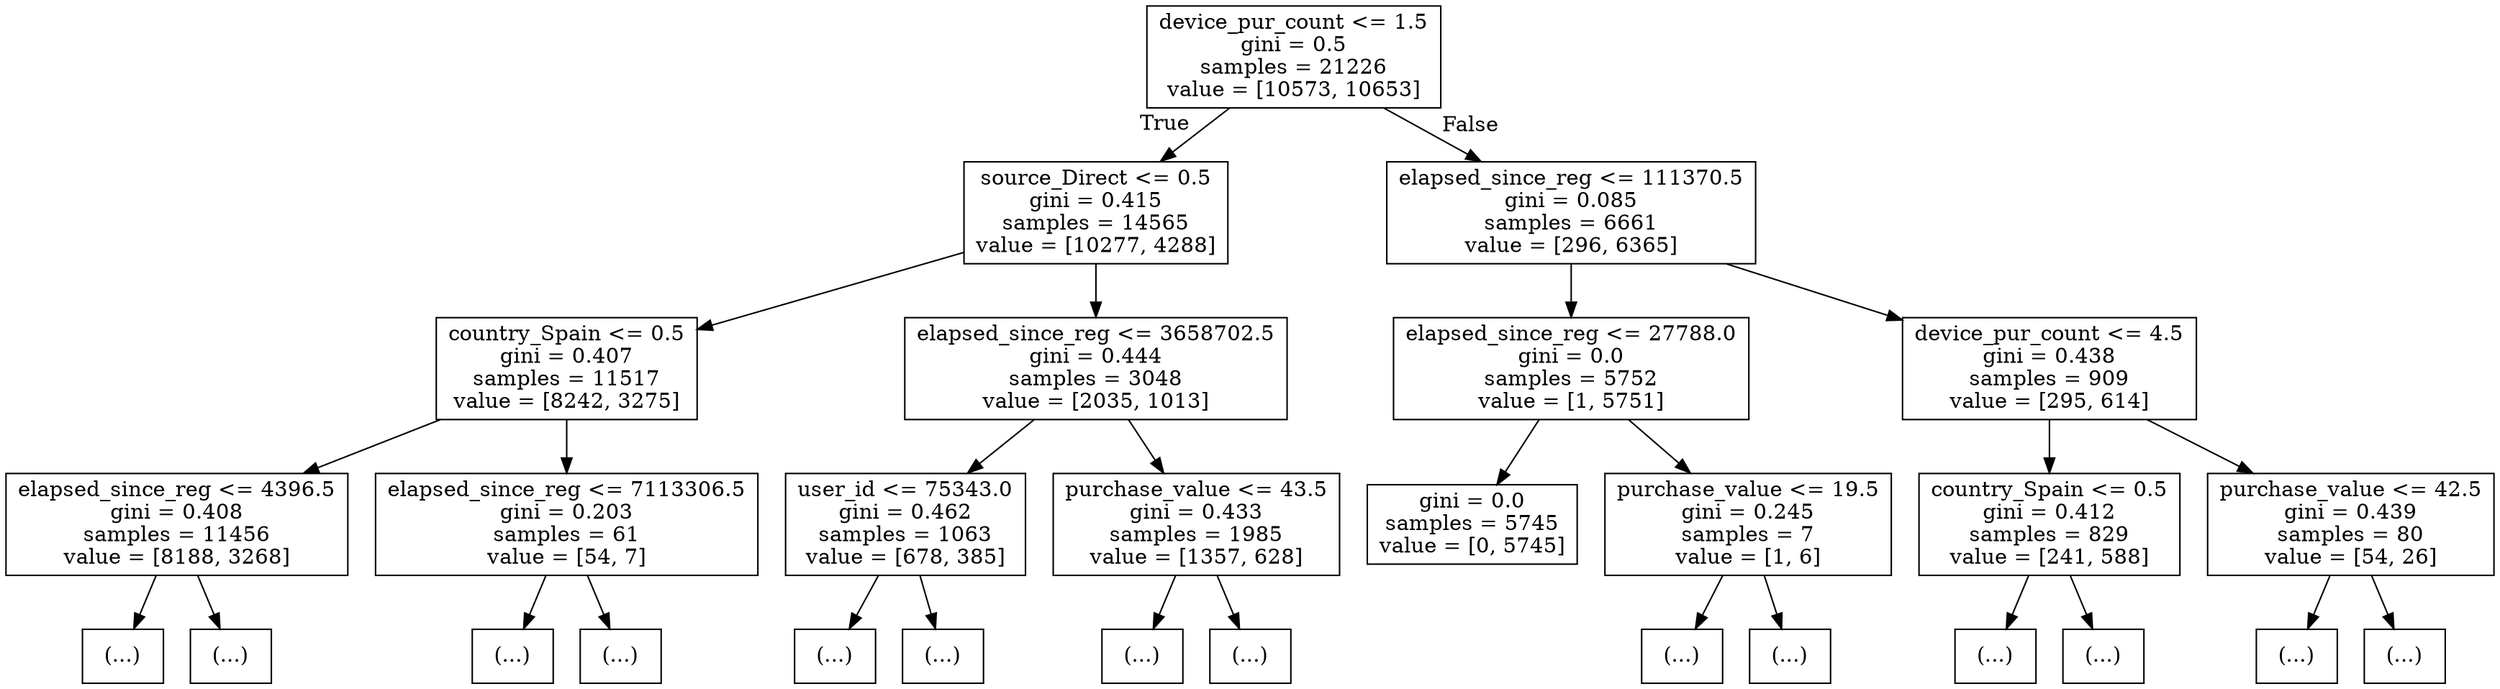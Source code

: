 digraph Tree {
node [shape=box] ;
0 [label="device_pur_count <= 1.5\ngini = 0.5\nsamples = 21226\nvalue = [10573, 10653]"] ;
1 [label="source_Direct <= 0.5\ngini = 0.415\nsamples = 14565\nvalue = [10277, 4288]"] ;
0 -> 1 [labeldistance=2.5, labelangle=45, headlabel="True"] ;
2 [label="country_Spain <= 0.5\ngini = 0.407\nsamples = 11517\nvalue = [8242, 3275]"] ;
1 -> 2 ;
3 [label="elapsed_since_reg <= 4396.5\ngini = 0.408\nsamples = 11456\nvalue = [8188, 3268]"] ;
2 -> 3 ;
4 [label="(...)"] ;
3 -> 4 ;
7 [label="(...)"] ;
3 -> 7 ;
5762 [label="elapsed_since_reg <= 7113306.5\ngini = 0.203\nsamples = 61\nvalue = [54, 7]"] ;
2 -> 5762 ;
5763 [label="(...)"] ;
5762 -> 5763 ;
5776 [label="(...)"] ;
5762 -> 5776 ;
5785 [label="elapsed_since_reg <= 3658702.5\ngini = 0.444\nsamples = 3048\nvalue = [2035, 1013]"] ;
1 -> 5785 ;
5786 [label="user_id <= 75343.0\ngini = 0.462\nsamples = 1063\nvalue = [678, 385]"] ;
5785 -> 5786 ;
5787 [label="(...)"] ;
5786 -> 5787 ;
5890 [label="(...)"] ;
5786 -> 5890 ;
6353 [label="purchase_value <= 43.5\ngini = 0.433\nsamples = 1985\nvalue = [1357, 628]"] ;
5785 -> 6353 ;
6354 [label="(...)"] ;
6353 -> 6354 ;
7049 [label="(...)"] ;
6353 -> 7049 ;
7396 [label="elapsed_since_reg <= 111370.5\ngini = 0.085\nsamples = 6661\nvalue = [296, 6365]"] ;
0 -> 7396 [labeldistance=2.5, labelangle=-45, headlabel="False"] ;
7397 [label="elapsed_since_reg <= 27788.0\ngini = 0.0\nsamples = 5752\nvalue = [1, 5751]"] ;
7396 -> 7397 ;
7398 [label="gini = 0.0\nsamples = 5745\nvalue = [0, 5745]"] ;
7397 -> 7398 ;
7399 [label="purchase_value <= 19.5\ngini = 0.245\nsamples = 7\nvalue = [1, 6]"] ;
7397 -> 7399 ;
7400 [label="(...)"] ;
7399 -> 7400 ;
7401 [label="(...)"] ;
7399 -> 7401 ;
7402 [label="device_pur_count <= 4.5\ngini = 0.438\nsamples = 909\nvalue = [295, 614]"] ;
7396 -> 7402 ;
7403 [label="country_Spain <= 0.5\ngini = 0.412\nsamples = 829\nvalue = [241, 588]"] ;
7402 -> 7403 ;
7404 [label="(...)"] ;
7403 -> 7404 ;
7777 [label="(...)"] ;
7403 -> 7777 ;
7782 [label="purchase_value <= 42.5\ngini = 0.439\nsamples = 80\nvalue = [54, 26]"] ;
7402 -> 7782 ;
7783 [label="(...)"] ;
7782 -> 7783 ;
7818 [label="(...)"] ;
7782 -> 7818 ;
}